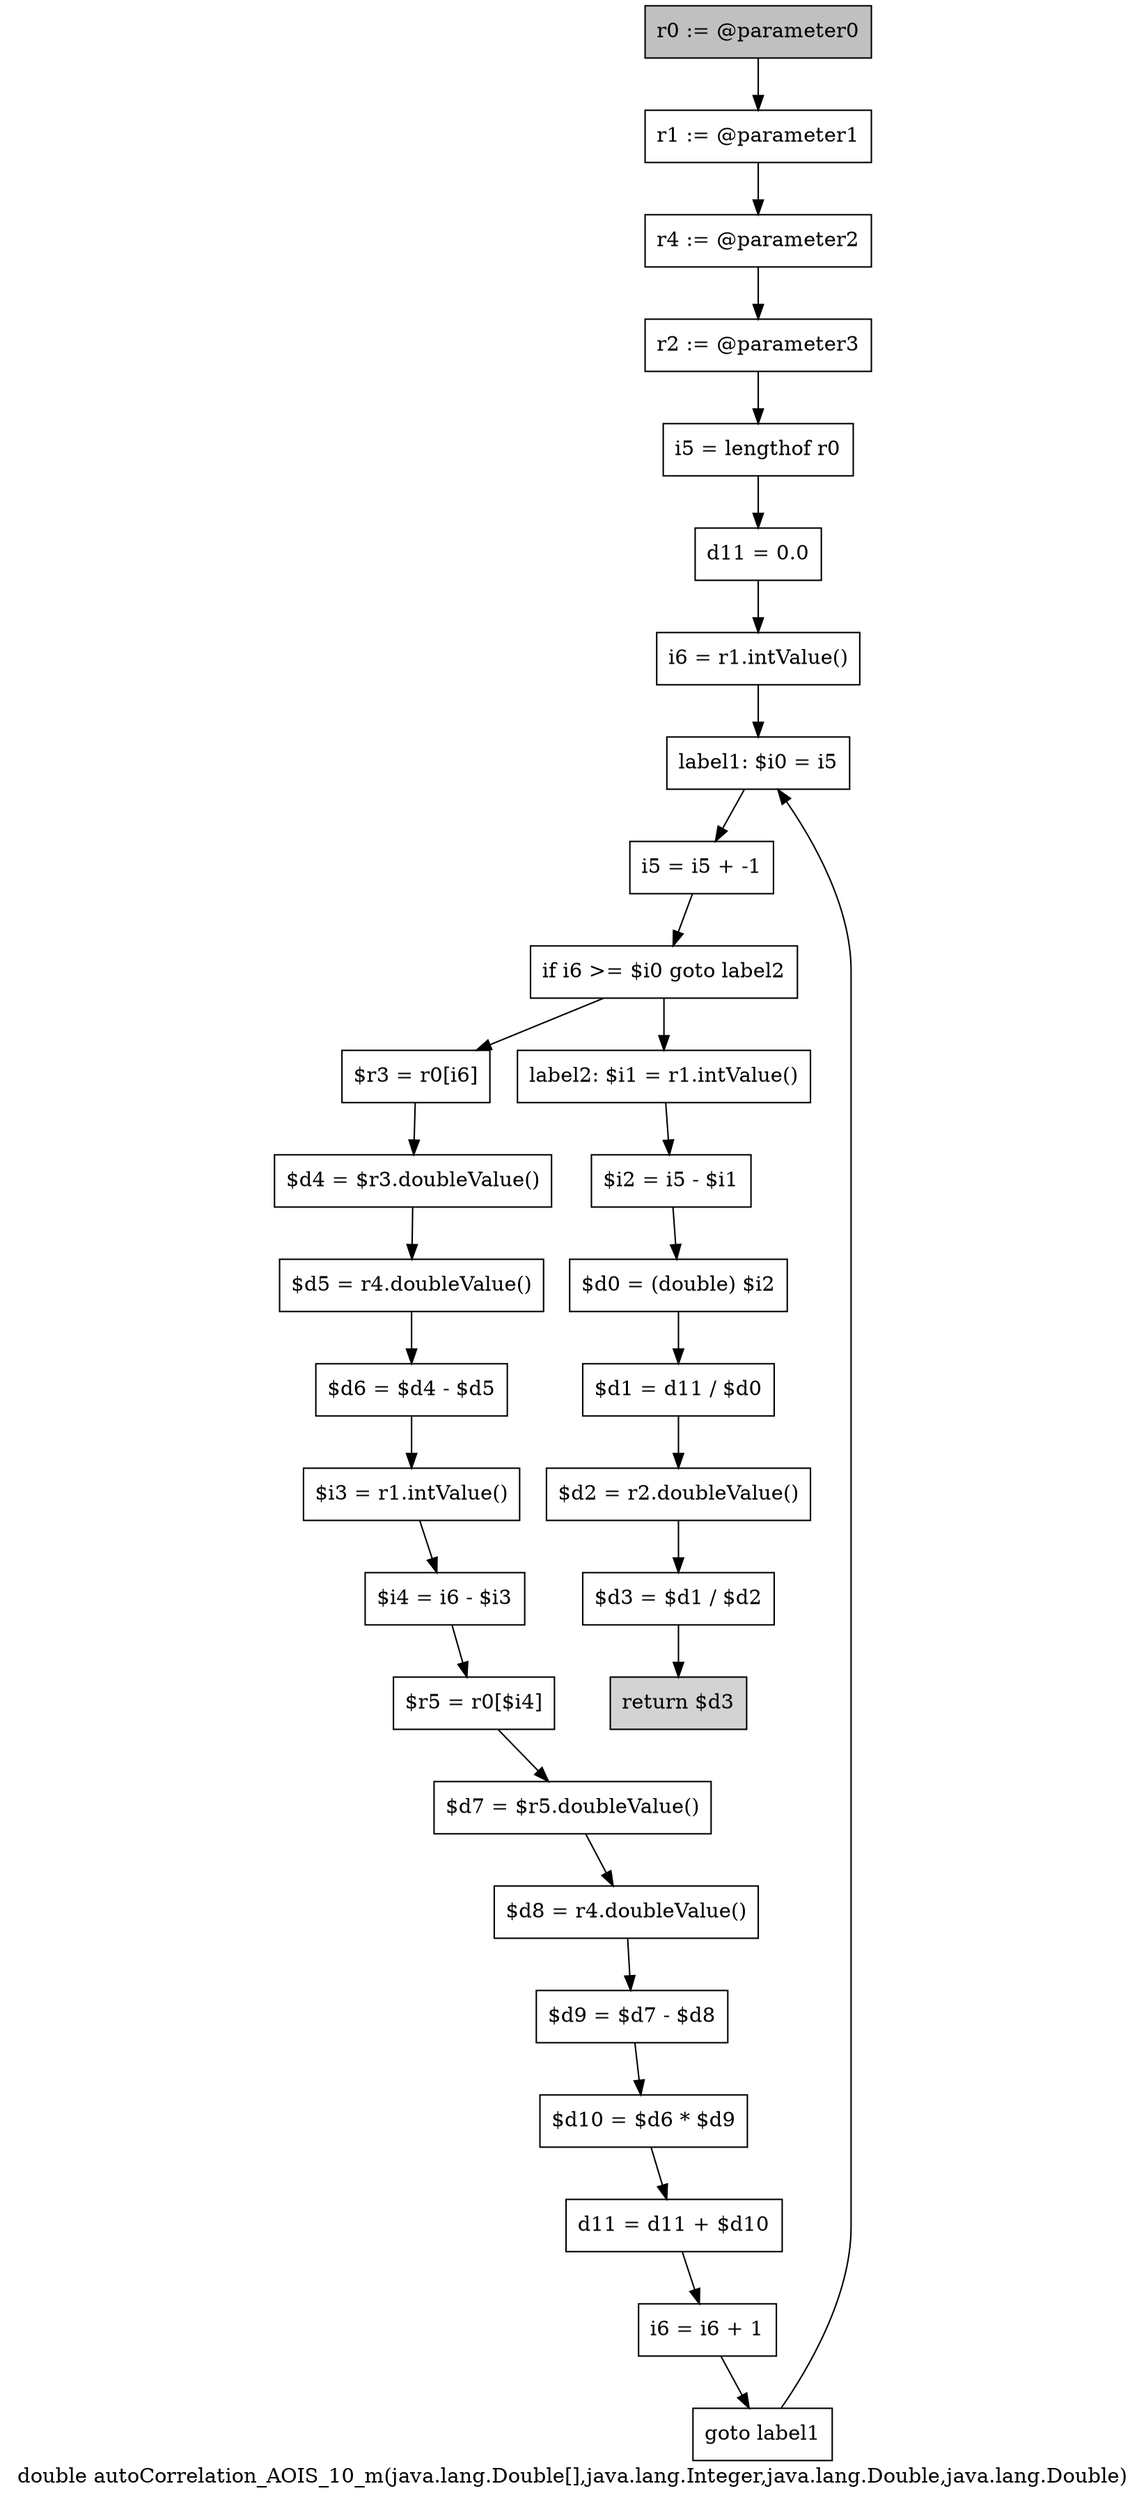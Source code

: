 digraph "double autoCorrelation_AOIS_10_m(java.lang.Double[],java.lang.Integer,java.lang.Double,java.lang.Double)" {
    label="double autoCorrelation_AOIS_10_m(java.lang.Double[],java.lang.Integer,java.lang.Double,java.lang.Double)";
    node [shape=box];
    "0" [style=filled,fillcolor=gray,label="r0 := @parameter0",];
    "1" [label="r1 := @parameter1",];
    "0"->"1";
    "2" [label="r4 := @parameter2",];
    "1"->"2";
    "3" [label="r2 := @parameter3",];
    "2"->"3";
    "4" [label="i5 = lengthof r0",];
    "3"->"4";
    "5" [label="d11 = 0.0",];
    "4"->"5";
    "6" [label="i6 = r1.intValue()",];
    "5"->"6";
    "7" [label="label1: $i0 = i5",];
    "6"->"7";
    "8" [label="i5 = i5 + -1",];
    "7"->"8";
    "9" [label="if i6 >= $i0 goto label2",];
    "8"->"9";
    "10" [label="$r3 = r0[i6]",];
    "9"->"10";
    "24" [label="label2: $i1 = r1.intValue()",];
    "9"->"24";
    "11" [label="$d4 = $r3.doubleValue()",];
    "10"->"11";
    "12" [label="$d5 = r4.doubleValue()",];
    "11"->"12";
    "13" [label="$d6 = $d4 - $d5",];
    "12"->"13";
    "14" [label="$i3 = r1.intValue()",];
    "13"->"14";
    "15" [label="$i4 = i6 - $i3",];
    "14"->"15";
    "16" [label="$r5 = r0[$i4]",];
    "15"->"16";
    "17" [label="$d7 = $r5.doubleValue()",];
    "16"->"17";
    "18" [label="$d8 = r4.doubleValue()",];
    "17"->"18";
    "19" [label="$d9 = $d7 - $d8",];
    "18"->"19";
    "20" [label="$d10 = $d6 * $d9",];
    "19"->"20";
    "21" [label="d11 = d11 + $d10",];
    "20"->"21";
    "22" [label="i6 = i6 + 1",];
    "21"->"22";
    "23" [label="goto label1",];
    "22"->"23";
    "23"->"7";
    "25" [label="$i2 = i5 - $i1",];
    "24"->"25";
    "26" [label="$d0 = (double) $i2",];
    "25"->"26";
    "27" [label="$d1 = d11 / $d0",];
    "26"->"27";
    "28" [label="$d2 = r2.doubleValue()",];
    "27"->"28";
    "29" [label="$d3 = $d1 / $d2",];
    "28"->"29";
    "30" [style=filled,fillcolor=lightgray,label="return $d3",];
    "29"->"30";
}
